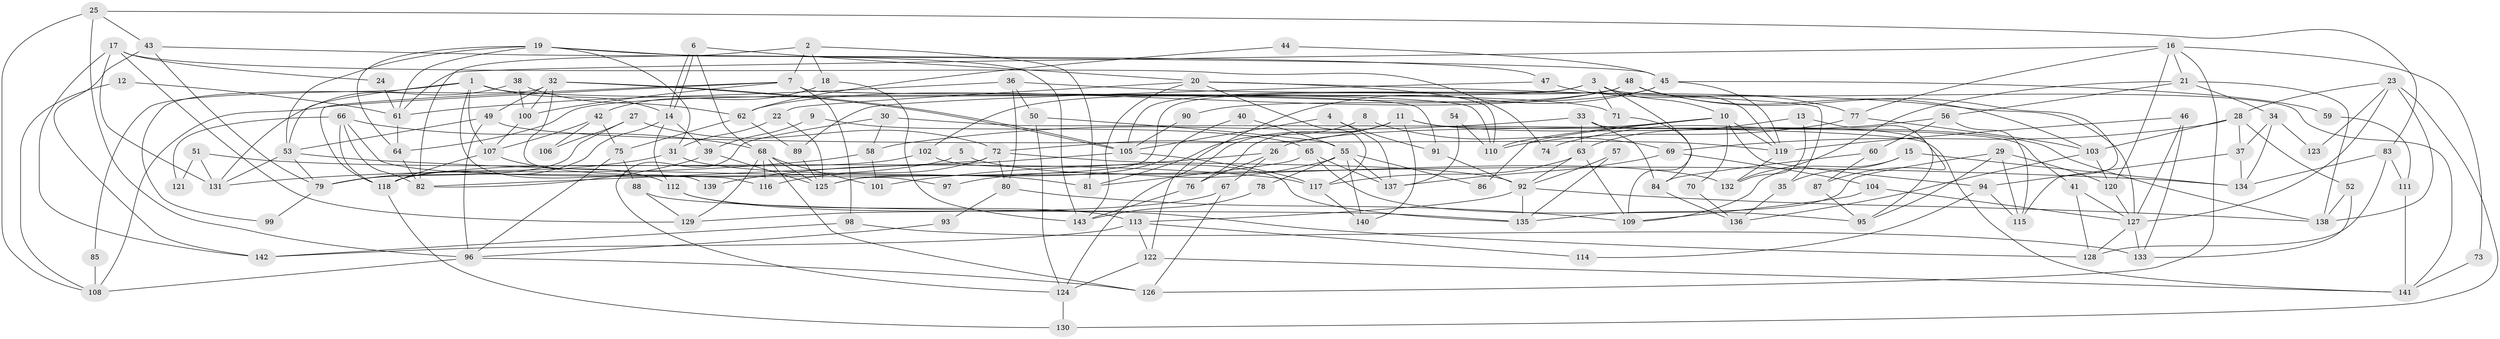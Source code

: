 // coarse degree distribution, {6: 0.14, 4: 0.22, 8: 0.04, 3: 0.18, 2: 0.13, 7: 0.09, 9: 0.04, 10: 0.03, 5: 0.13}
// Generated by graph-tools (version 1.1) at 2025/52/02/27/25 19:52:09]
// undirected, 143 vertices, 286 edges
graph export_dot {
graph [start="1"]
  node [color=gray90,style=filled];
  1;
  2;
  3;
  4;
  5;
  6;
  7;
  8;
  9;
  10;
  11;
  12;
  13;
  14;
  15;
  16;
  17;
  18;
  19;
  20;
  21;
  22;
  23;
  24;
  25;
  26;
  27;
  28;
  29;
  30;
  31;
  32;
  33;
  34;
  35;
  36;
  37;
  38;
  39;
  40;
  41;
  42;
  43;
  44;
  45;
  46;
  47;
  48;
  49;
  50;
  51;
  52;
  53;
  54;
  55;
  56;
  57;
  58;
  59;
  60;
  61;
  62;
  63;
  64;
  65;
  66;
  67;
  68;
  69;
  70;
  71;
  72;
  73;
  74;
  75;
  76;
  77;
  78;
  79;
  80;
  81;
  82;
  83;
  84;
  85;
  86;
  87;
  88;
  89;
  90;
  91;
  92;
  93;
  94;
  95;
  96;
  97;
  98;
  99;
  100;
  101;
  102;
  103;
  104;
  105;
  106;
  107;
  108;
  109;
  110;
  111;
  112;
  113;
  114;
  115;
  116;
  117;
  118;
  119;
  120;
  121;
  122;
  123;
  124;
  125;
  126;
  127;
  128;
  129;
  130;
  131;
  132;
  133;
  134;
  135;
  136;
  137;
  138;
  139;
  140;
  141;
  142;
  143;
  1 -- 14;
  1 -- 107;
  1 -- 53;
  1 -- 71;
  1 -- 85;
  1 -- 139;
  2 -- 18;
  2 -- 7;
  2 -- 81;
  2 -- 82;
  3 -- 64;
  3 -- 105;
  3 -- 10;
  3 -- 71;
  3 -- 109;
  3 -- 141;
  4 -- 137;
  4 -- 105;
  4 -- 91;
  5 -- 132;
  5 -- 79;
  6 -- 14;
  6 -- 14;
  6 -- 20;
  6 -- 68;
  7 -- 110;
  7 -- 100;
  7 -- 91;
  7 -- 98;
  7 -- 108;
  7 -- 118;
  8 -- 81;
  8 -- 69;
  9 -- 39;
  9 -- 65;
  10 -- 26;
  10 -- 70;
  10 -- 86;
  10 -- 94;
  10 -- 110;
  10 -- 119;
  11 -- 72;
  11 -- 124;
  11 -- 41;
  11 -- 76;
  11 -- 138;
  11 -- 140;
  12 -- 108;
  12 -- 61;
  13 -- 132;
  13 -- 63;
  13 -- 87;
  14 -- 118;
  14 -- 39;
  14 -- 112;
  15 -- 134;
  15 -- 109;
  15 -- 35;
  16 -- 120;
  16 -- 77;
  16 -- 21;
  16 -- 61;
  16 -- 73;
  16 -- 126;
  17 -- 142;
  17 -- 131;
  17 -- 24;
  17 -- 74;
  17 -- 129;
  18 -- 143;
  18 -- 42;
  19 -- 64;
  19 -- 143;
  19 -- 31;
  19 -- 47;
  19 -- 53;
  19 -- 61;
  20 -- 22;
  20 -- 35;
  20 -- 110;
  20 -- 117;
  20 -- 143;
  21 -- 138;
  21 -- 34;
  21 -- 56;
  21 -- 132;
  22 -- 125;
  22 -- 31;
  23 -- 127;
  23 -- 138;
  23 -- 28;
  23 -- 123;
  23 -- 130;
  24 -- 61;
  25 -- 96;
  25 -- 108;
  25 -- 43;
  25 -- 83;
  26 -- 101;
  26 -- 67;
  26 -- 76;
  27 -- 79;
  27 -- 72;
  27 -- 106;
  28 -- 37;
  28 -- 52;
  28 -- 69;
  28 -- 103;
  29 -- 120;
  29 -- 95;
  29 -- 115;
  29 -- 135;
  30 -- 124;
  30 -- 141;
  30 -- 58;
  31 -- 79;
  31 -- 81;
  32 -- 49;
  32 -- 105;
  32 -- 105;
  32 -- 99;
  32 -- 100;
  32 -- 116;
  33 -- 58;
  33 -- 95;
  33 -- 63;
  33 -- 84;
  34 -- 134;
  34 -- 37;
  34 -- 123;
  35 -- 136;
  36 -- 61;
  36 -- 80;
  36 -- 50;
  36 -- 127;
  37 -- 134;
  37 -- 94;
  38 -- 62;
  38 -- 100;
  38 -- 131;
  39 -- 82;
  39 -- 125;
  40 -- 55;
  40 -- 125;
  41 -- 127;
  41 -- 128;
  42 -- 75;
  42 -- 107;
  42 -- 106;
  43 -- 142;
  43 -- 45;
  43 -- 79;
  44 -- 45;
  44 -- 62;
  45 -- 119;
  45 -- 59;
  45 -- 90;
  45 -- 122;
  46 -- 133;
  46 -- 119;
  46 -- 127;
  47 -- 89;
  47 -- 77;
  48 -- 115;
  48 -- 103;
  48 -- 62;
  48 -- 102;
  48 -- 119;
  48 -- 125;
  49 -- 53;
  49 -- 119;
  49 -- 96;
  50 -- 124;
  50 -- 55;
  51 -- 117;
  51 -- 131;
  51 -- 121;
  52 -- 138;
  52 -- 133;
  53 -- 79;
  53 -- 131;
  53 -- 134;
  54 -- 137;
  54 -- 110;
  55 -- 140;
  55 -- 78;
  55 -- 86;
  55 -- 97;
  55 -- 137;
  56 -- 115;
  56 -- 60;
  56 -- 74;
  57 -- 92;
  57 -- 135;
  58 -- 131;
  58 -- 101;
  59 -- 111;
  60 -- 84;
  60 -- 87;
  61 -- 64;
  62 -- 75;
  62 -- 89;
  63 -- 92;
  63 -- 109;
  63 -- 117;
  64 -- 82;
  65 -- 81;
  65 -- 137;
  65 -- 95;
  66 -- 82;
  66 -- 68;
  66 -- 97;
  66 -- 118;
  66 -- 121;
  67 -- 129;
  67 -- 126;
  68 -- 125;
  68 -- 101;
  68 -- 116;
  68 -- 126;
  68 -- 129;
  69 -- 104;
  69 -- 137;
  70 -- 136;
  71 -- 84;
  72 -- 116;
  72 -- 92;
  72 -- 80;
  72 -- 82;
  73 -- 141;
  75 -- 88;
  75 -- 96;
  76 -- 143;
  77 -- 110;
  77 -- 103;
  78 -- 143;
  79 -- 99;
  80 -- 109;
  80 -- 93;
  83 -- 128;
  83 -- 111;
  83 -- 134;
  84 -- 136;
  85 -- 108;
  87 -- 95;
  88 -- 135;
  88 -- 129;
  89 -- 125;
  90 -- 105;
  91 -- 92;
  92 -- 135;
  92 -- 113;
  92 -- 138;
  93 -- 96;
  94 -- 114;
  94 -- 115;
  96 -- 126;
  96 -- 108;
  98 -- 133;
  98 -- 142;
  100 -- 107;
  102 -- 118;
  102 -- 135;
  103 -- 120;
  103 -- 136;
  104 -- 127;
  104 -- 109;
  105 -- 117;
  105 -- 139;
  107 -- 118;
  107 -- 112;
  111 -- 141;
  112 -- 128;
  112 -- 113;
  113 -- 114;
  113 -- 122;
  113 -- 142;
  117 -- 140;
  118 -- 130;
  119 -- 132;
  120 -- 127;
  122 -- 124;
  122 -- 141;
  124 -- 130;
  127 -- 128;
  127 -- 133;
}
